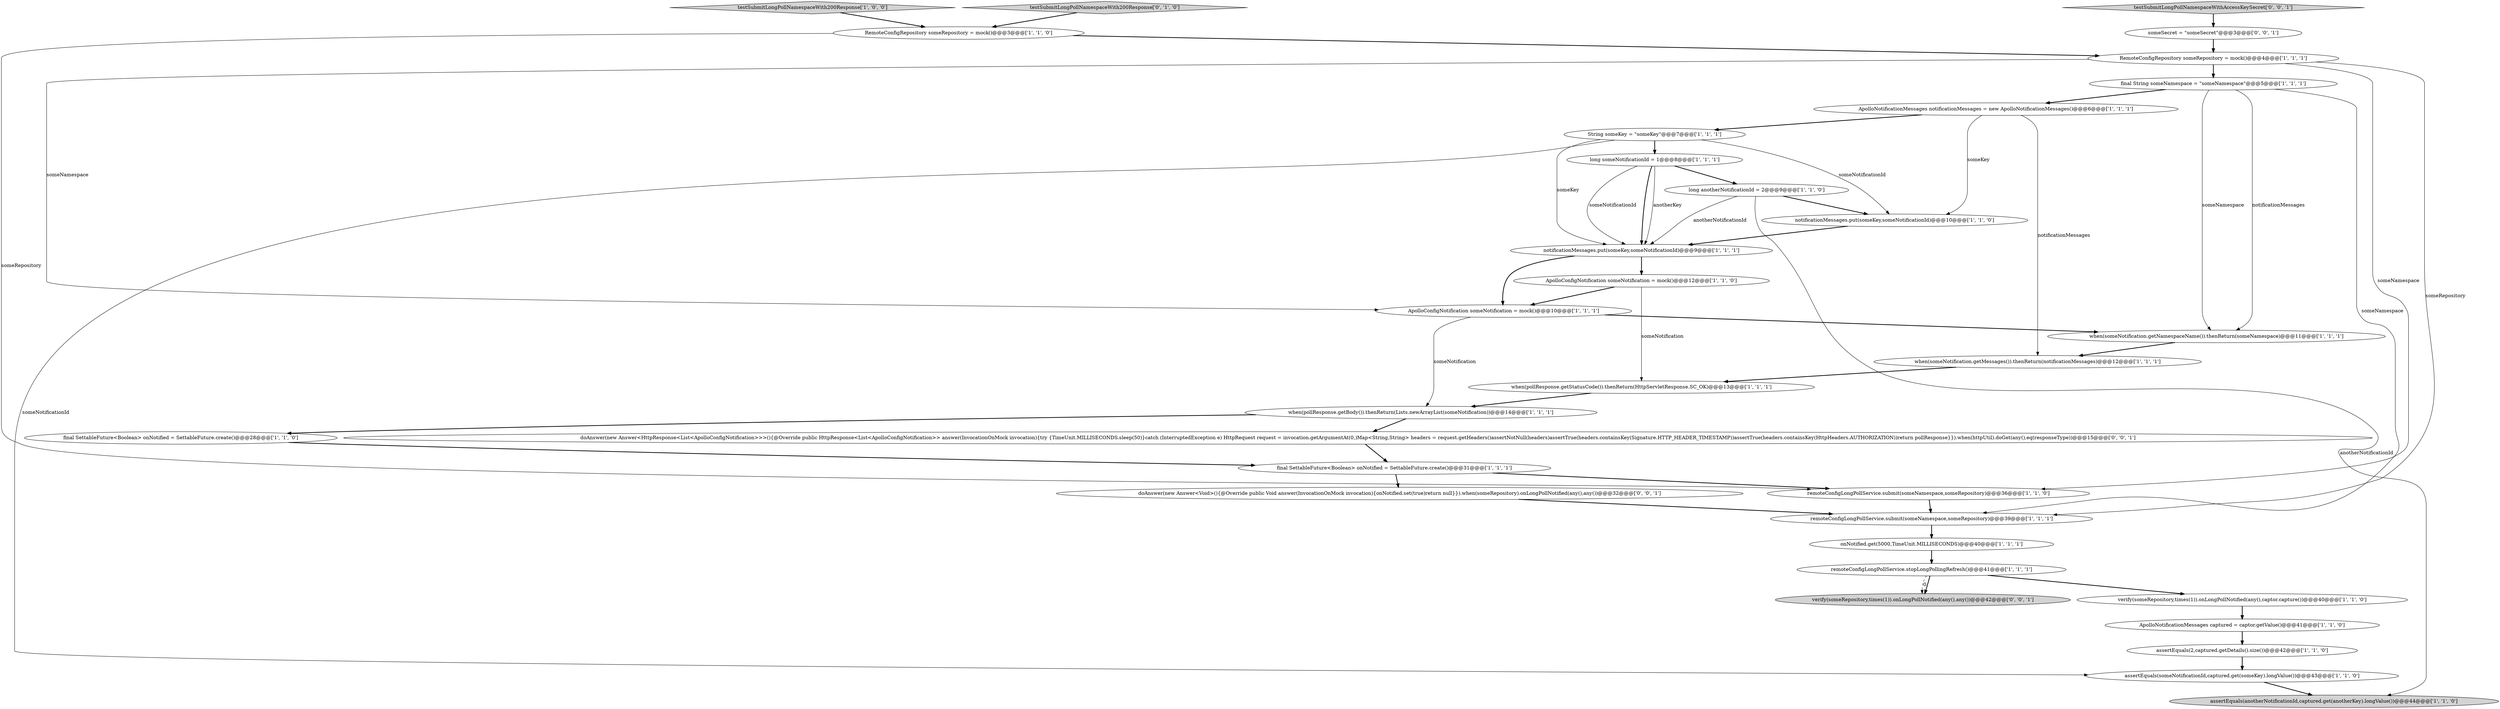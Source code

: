 digraph {
11 [style = filled, label = "ApolloNotificationMessages captured = captor.getValue()@@@41@@@['1', '1', '0']", fillcolor = white, shape = ellipse image = "AAA0AAABBB1BBB"];
28 [style = filled, label = "verify(someRepository,times(1)).onLongPollNotified(any(),any())@@@42@@@['0', '0', '1']", fillcolor = lightgray, shape = ellipse image = "AAA0AAABBB3BBB"];
31 [style = filled, label = "testSubmitLongPollNamespaceWithAccessKeySecret['0', '0', '1']", fillcolor = lightgray, shape = diamond image = "AAA0AAABBB3BBB"];
17 [style = filled, label = "remoteConfigLongPollService.submit(someNamespace,someRepository)@@@36@@@['1', '1', '0']", fillcolor = white, shape = ellipse image = "AAA0AAABBB1BBB"];
9 [style = filled, label = "notificationMessages.put(someKey,someNotificationId)@@@10@@@['1', '1', '0']", fillcolor = white, shape = ellipse image = "AAA0AAABBB1BBB"];
30 [style = filled, label = "doAnswer(new Answer<Void>(){@Override public Void answer(InvocationOnMock invocation){onNotified.set(true)return null}}).when(someRepository).onLongPollNotified(any(),any())@@@32@@@['0', '0', '1']", fillcolor = white, shape = ellipse image = "AAA0AAABBB3BBB"];
22 [style = filled, label = "RemoteConfigRepository someRepository = mock()@@@4@@@['1', '1', '1']", fillcolor = white, shape = ellipse image = "AAA0AAABBB1BBB"];
23 [style = filled, label = "final SettableFuture<Boolean> onNotified = SettableFuture.create()@@@28@@@['1', '1', '0']", fillcolor = white, shape = ellipse image = "AAA0AAABBB1BBB"];
1 [style = filled, label = "testSubmitLongPollNamespaceWith200Response['1', '0', '0']", fillcolor = lightgray, shape = diamond image = "AAA0AAABBB1BBB"];
3 [style = filled, label = "remoteConfigLongPollService.stopLongPollingRefresh()@@@41@@@['1', '1', '1']", fillcolor = white, shape = ellipse image = "AAA0AAABBB1BBB"];
32 [style = filled, label = "doAnswer(new Answer<HttpResponse<List<ApolloConfigNotification>>>(){@Override public HttpResponse<List<ApolloConfigNotification>> answer(InvocationOnMock invocation){try {TimeUnit.MILLISECONDS.sleep(50)}catch (InterruptedException e) HttpRequest request = invocation.getArgumentAt(0,)Map<String,String> headers = request.getHeaders()assertNotNull(headers)assertTrue(headers.containsKey(Signature.HTTP_HEADER_TIMESTAMP))assertTrue(headers.containsKey(HttpHeaders.AUTHORIZATION))return pollResponse}}).when(httpUtil).doGet(any(),eq(responseType))@@@15@@@['0', '0', '1']", fillcolor = white, shape = ellipse image = "AAA0AAABBB3BBB"];
4 [style = filled, label = "when(pollResponse.getStatusCode()).thenReturn(HttpServletResponse.SC_OK)@@@13@@@['1', '1', '1']", fillcolor = white, shape = ellipse image = "AAA0AAABBB1BBB"];
13 [style = filled, label = "long someNotificationId = 1@@@8@@@['1', '1', '1']", fillcolor = white, shape = ellipse image = "AAA0AAABBB1BBB"];
0 [style = filled, label = "when(pollResponse.getBody()).thenReturn(Lists.newArrayList(someNotification))@@@14@@@['1', '1', '1']", fillcolor = white, shape = ellipse image = "AAA0AAABBB1BBB"];
6 [style = filled, label = "notificationMessages.put(someKey,someNotificationId)@@@9@@@['1', '1', '1']", fillcolor = white, shape = ellipse image = "AAA0AAABBB1BBB"];
7 [style = filled, label = "verify(someRepository,times(1)).onLongPollNotified(any(),captor.capture())@@@40@@@['1', '1', '0']", fillcolor = white, shape = ellipse image = "AAA0AAABBB1BBB"];
2 [style = filled, label = "assertEquals(someNotificationId,captured.get(someKey).longValue())@@@43@@@['1', '1', '0']", fillcolor = white, shape = ellipse image = "AAA0AAABBB1BBB"];
27 [style = filled, label = "testSubmitLongPollNamespaceWith200Response['0', '1', '0']", fillcolor = lightgray, shape = diamond image = "AAA0AAABBB2BBB"];
14 [style = filled, label = "ApolloConfigNotification someNotification = mock()@@@12@@@['1', '1', '0']", fillcolor = white, shape = ellipse image = "AAA0AAABBB1BBB"];
16 [style = filled, label = "onNotified.get(5000,TimeUnit.MILLISECONDS)@@@40@@@['1', '1', '1']", fillcolor = white, shape = ellipse image = "AAA0AAABBB1BBB"];
10 [style = filled, label = "long anotherNotificationId = 2@@@9@@@['1', '1', '0']", fillcolor = white, shape = ellipse image = "AAA0AAABBB1BBB"];
15 [style = filled, label = "RemoteConfigRepository someRepository = mock()@@@3@@@['1', '1', '0']", fillcolor = white, shape = ellipse image = "AAA0AAABBB1BBB"];
24 [style = filled, label = "assertEquals(2,captured.getDetails().size())@@@42@@@['1', '1', '0']", fillcolor = white, shape = ellipse image = "AAA0AAABBB1BBB"];
25 [style = filled, label = "final String someNamespace = \"someNamespace\"@@@5@@@['1', '1', '1']", fillcolor = white, shape = ellipse image = "AAA0AAABBB1BBB"];
21 [style = filled, label = "String someKey = \"someKey\"@@@7@@@['1', '1', '1']", fillcolor = white, shape = ellipse image = "AAA0AAABBB1BBB"];
5 [style = filled, label = "remoteConfigLongPollService.submit(someNamespace,someRepository)@@@39@@@['1', '1', '1']", fillcolor = white, shape = ellipse image = "AAA0AAABBB1BBB"];
20 [style = filled, label = "assertEquals(anotherNotificationId,captured.get(anotherKey).longValue())@@@44@@@['1', '1', '0']", fillcolor = lightgray, shape = ellipse image = "AAA0AAABBB1BBB"];
26 [style = filled, label = "final SettableFuture<Boolean> onNotified = SettableFuture.create()@@@31@@@['1', '1', '1']", fillcolor = white, shape = ellipse image = "AAA0AAABBB1BBB"];
18 [style = filled, label = "ApolloConfigNotification someNotification = mock()@@@10@@@['1', '1', '1']", fillcolor = white, shape = ellipse image = "AAA0AAABBB1BBB"];
19 [style = filled, label = "when(someNotification.getNamespaceName()).thenReturn(someNamespace)@@@11@@@['1', '1', '1']", fillcolor = white, shape = ellipse image = "AAA0AAABBB1BBB"];
12 [style = filled, label = "when(someNotification.getMessages()).thenReturn(notificationMessages)@@@12@@@['1', '1', '1']", fillcolor = white, shape = ellipse image = "AAA0AAABBB1BBB"];
8 [style = filled, label = "ApolloNotificationMessages notificationMessages = new ApolloNotificationMessages()@@@6@@@['1', '1', '1']", fillcolor = white, shape = ellipse image = "AAA0AAABBB1BBB"];
29 [style = filled, label = "someSecret = \"someSecret\"@@@3@@@['0', '0', '1']", fillcolor = white, shape = ellipse image = "AAA0AAABBB3BBB"];
13->10 [style = bold, label=""];
16->3 [style = bold, label=""];
22->25 [style = bold, label=""];
10->20 [style = solid, label="anotherNotificationId"];
17->5 [style = bold, label=""];
2->20 [style = bold, label=""];
7->11 [style = bold, label=""];
3->28 [style = dashed, label="0"];
24->2 [style = bold, label=""];
26->17 [style = bold, label=""];
19->12 [style = bold, label=""];
15->17 [style = solid, label="someRepository"];
6->18 [style = bold, label=""];
25->19 [style = solid, label="notificationMessages"];
1->15 [style = bold, label=""];
18->19 [style = bold, label=""];
23->26 [style = bold, label=""];
31->29 [style = bold, label=""];
11->24 [style = bold, label=""];
25->5 [style = solid, label="someNamespace"];
32->26 [style = bold, label=""];
27->15 [style = bold, label=""];
8->9 [style = solid, label="someKey"];
9->6 [style = bold, label=""];
4->0 [style = bold, label=""];
15->22 [style = bold, label=""];
26->30 [style = bold, label=""];
8->12 [style = solid, label="notificationMessages"];
6->14 [style = bold, label=""];
5->16 [style = bold, label=""];
25->19 [style = solid, label="someNamespace"];
22->5 [style = solid, label="someRepository"];
3->28 [style = bold, label=""];
0->23 [style = bold, label=""];
21->2 [style = solid, label="someNotificationId"];
12->4 [style = bold, label=""];
3->7 [style = bold, label=""];
30->5 [style = bold, label=""];
14->4 [style = solid, label="someNotification"];
13->6 [style = solid, label="someNotificationId"];
18->0 [style = solid, label="someNotification"];
10->6 [style = solid, label="anotherNotificationId"];
21->6 [style = solid, label="someKey"];
8->21 [style = bold, label=""];
21->9 [style = solid, label="someNotificationId"];
14->18 [style = bold, label=""];
25->8 [style = bold, label=""];
10->9 [style = bold, label=""];
29->22 [style = bold, label=""];
13->6 [style = bold, label=""];
0->32 [style = bold, label=""];
22->17 [style = solid, label="someNamespace"];
22->18 [style = solid, label="someNamespace"];
21->13 [style = bold, label=""];
13->6 [style = solid, label="anotherKey"];
}
